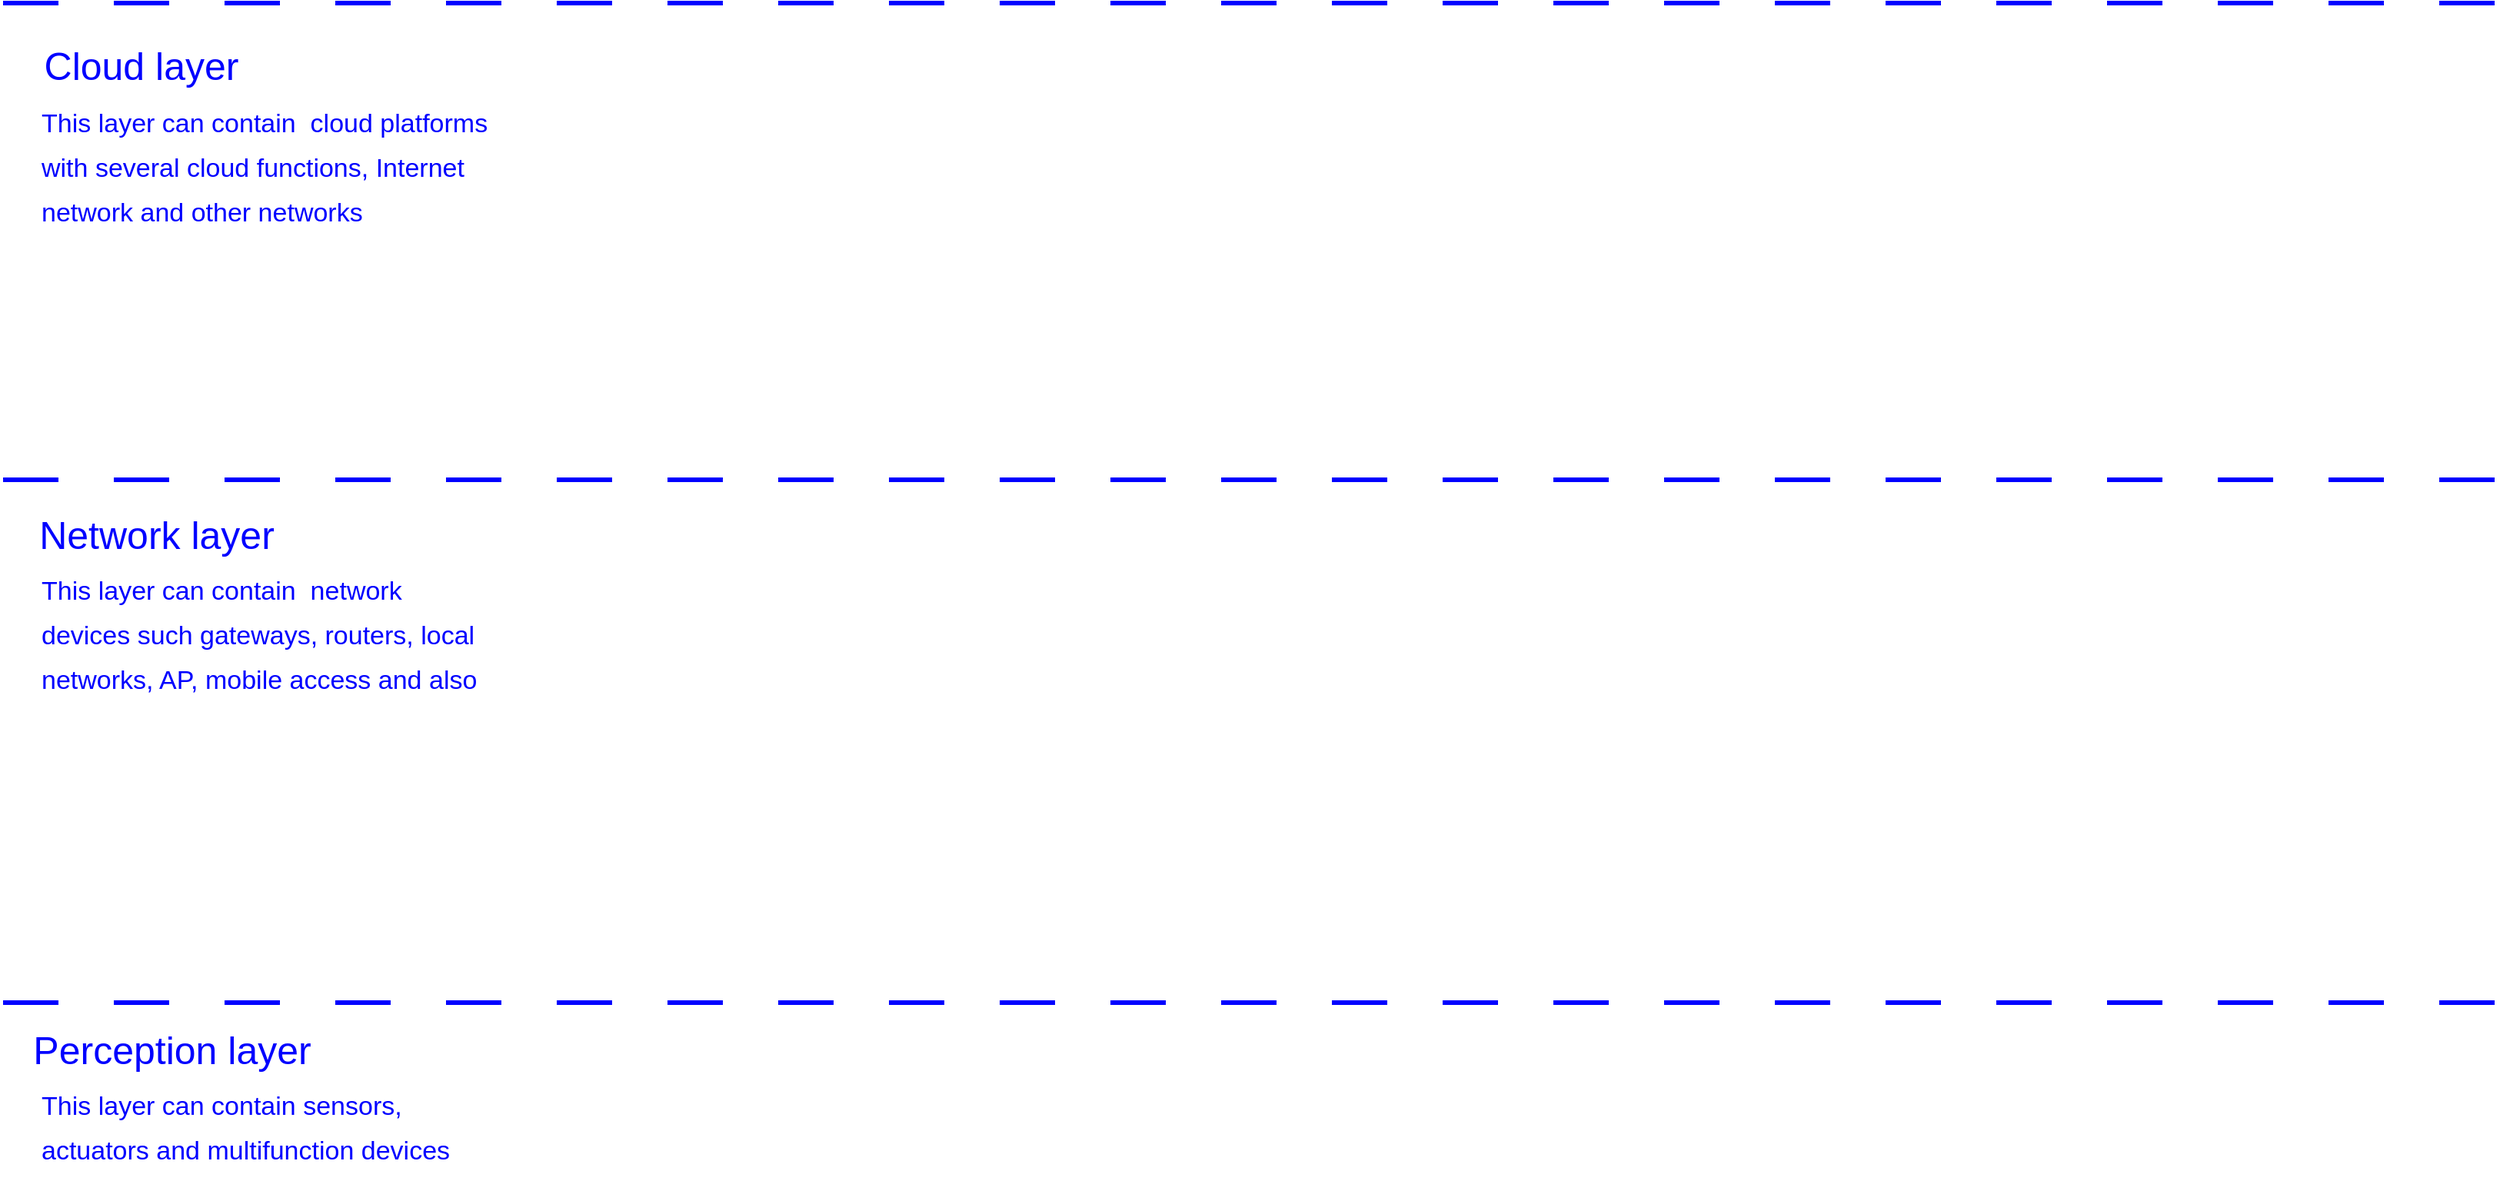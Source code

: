 <mxfile version="21.2.1" type="device">
  <diagram name="Página-1" id="02QQTQO9qK3oBrQuLag6">
    <mxGraphModel dx="2120" dy="2480" grid="1" gridSize="10" guides="1" tooltips="1" connect="1" arrows="1" fold="1" page="1" pageScale="1" pageWidth="827" pageHeight="1169" math="0" shadow="0">
      <root>
        <mxCell id="0" />
        <mxCell id="1" parent="0" />
        <mxCell id="A1NNTCfy7w9Hnv3MBqFs-9" value="" style="group;movable=1;resizable=1;rotatable=1;deletable=1;editable=1;locked=0;connectable=1;" connectable="0" vertex="1" parent="1">
          <mxGeometry x="10" y="-390" width="1620" height="115" as="geometry" />
        </mxCell>
        <mxCell id="A1NNTCfy7w9Hnv3MBqFs-10" value="" style="group" vertex="1" connectable="0" parent="A1NNTCfy7w9Hnv3MBqFs-9">
          <mxGeometry width="1620" height="45" as="geometry" />
        </mxCell>
        <mxCell id="A1NNTCfy7w9Hnv3MBqFs-11" value="" style="endArrow=none;dashed=1;html=1;rounded=0;dashPattern=12 12;strokeColor=#0000FF;strokeWidth=3;" edge="1" parent="A1NNTCfy7w9Hnv3MBqFs-10">
          <mxGeometry width="50" height="50" relative="1" as="geometry">
            <mxPoint as="sourcePoint" />
            <mxPoint x="1620" as="targetPoint" />
          </mxGeometry>
        </mxCell>
        <mxCell id="A1NNTCfy7w9Hnv3MBqFs-12" value="Perception layer" style="text;html=1;strokeColor=none;fillColor=none;align=center;verticalAlign=middle;whiteSpace=wrap;rounded=0;fontSize=25;fontColor=#0000FF;" vertex="1" parent="A1NNTCfy7w9Hnv3MBqFs-10">
          <mxGeometry y="15" width="220" height="30" as="geometry" />
        </mxCell>
        <mxCell id="A1NNTCfy7w9Hnv3MBqFs-13" value="&lt;h1&gt;&lt;span style=&quot;font-weight: 400;&quot;&gt;&lt;font color=&quot;#0000ff&quot; style=&quot;font-size: 17px;&quot;&gt;This layer can contain sensors, actuators and multifunction devices&lt;/font&gt;&lt;/span&gt;&lt;/h1&gt;" style="text;html=1;strokeColor=none;fillColor=none;spacing=5;spacingTop=-20;whiteSpace=wrap;overflow=hidden;rounded=0;" vertex="1" parent="A1NNTCfy7w9Hnv3MBqFs-9">
          <mxGeometry x="20" y="45" width="300" height="70" as="geometry" />
        </mxCell>
        <mxCell id="A1NNTCfy7w9Hnv3MBqFs-15" value="" style="group" vertex="1" connectable="0" parent="1">
          <mxGeometry x="10" y="-730" width="1620" height="150" as="geometry" />
        </mxCell>
        <mxCell id="A1NNTCfy7w9Hnv3MBqFs-5" value="" style="group" vertex="1" connectable="0" parent="A1NNTCfy7w9Hnv3MBqFs-15">
          <mxGeometry width="1620" height="50" as="geometry" />
        </mxCell>
        <mxCell id="A1NNTCfy7w9Hnv3MBqFs-14" value="" style="group" vertex="1" connectable="0" parent="A1NNTCfy7w9Hnv3MBqFs-5">
          <mxGeometry width="1620" height="50" as="geometry" />
        </mxCell>
        <mxCell id="A1NNTCfy7w9Hnv3MBqFs-6" value="" style="endArrow=none;dashed=1;html=1;rounded=0;dashPattern=12 12;strokeColor=#0000FF;strokeWidth=3;" edge="1" parent="A1NNTCfy7w9Hnv3MBqFs-14">
          <mxGeometry width="50" height="50" relative="1" as="geometry">
            <mxPoint as="sourcePoint" />
            <mxPoint x="1620" as="targetPoint" />
          </mxGeometry>
        </mxCell>
        <mxCell id="A1NNTCfy7w9Hnv3MBqFs-7" value="Network layer" style="text;html=1;strokeColor=none;fillColor=none;align=center;verticalAlign=middle;whiteSpace=wrap;rounded=0;fontSize=25;fontColor=#0000FF;" vertex="1" parent="A1NNTCfy7w9Hnv3MBqFs-14">
          <mxGeometry x="10" y="20" width="180" height="30" as="geometry" />
        </mxCell>
        <mxCell id="A1NNTCfy7w9Hnv3MBqFs-8" value="&lt;h1&gt;&lt;span style=&quot;font-weight: 400;&quot;&gt;&lt;font color=&quot;#0000ff&quot; style=&quot;font-size: 17px;&quot;&gt;This layer can contain &amp;nbsp;network devices such gateways, routers, local networks, AP, mobile access and also fog devices&lt;/font&gt;&lt;/span&gt;&lt;/h1&gt;" style="text;html=1;strokeColor=none;fillColor=none;spacing=5;spacingTop=-20;whiteSpace=wrap;overflow=hidden;rounded=0;" vertex="1" parent="A1NNTCfy7w9Hnv3MBqFs-15">
          <mxGeometry x="20" y="50" width="300" height="100" as="geometry" />
        </mxCell>
        <mxCell id="A1NNTCfy7w9Hnv3MBqFs-17" value="" style="group" vertex="1" connectable="0" parent="1">
          <mxGeometry x="10" y="-1040" width="1620" height="156" as="geometry" />
        </mxCell>
        <mxCell id="A1NNTCfy7w9Hnv3MBqFs-1" value="" style="group" vertex="1" connectable="0" parent="A1NNTCfy7w9Hnv3MBqFs-17">
          <mxGeometry width="1620" height="55" as="geometry" />
        </mxCell>
        <mxCell id="A1NNTCfy7w9Hnv3MBqFs-16" value="" style="group" vertex="1" connectable="0" parent="A1NNTCfy7w9Hnv3MBqFs-1">
          <mxGeometry width="1620" height="55" as="geometry" />
        </mxCell>
        <mxCell id="A1NNTCfy7w9Hnv3MBqFs-2" value="" style="endArrow=none;dashed=1;html=1;rounded=0;dashPattern=12 12;strokeColor=#0000FF;strokeWidth=3;" edge="1" parent="A1NNTCfy7w9Hnv3MBqFs-16">
          <mxGeometry width="50" height="50" relative="1" as="geometry">
            <mxPoint as="sourcePoint" />
            <mxPoint x="1620" as="targetPoint" />
          </mxGeometry>
        </mxCell>
        <mxCell id="A1NNTCfy7w9Hnv3MBqFs-3" value="Cloud layer" style="text;html=1;strokeColor=none;fillColor=none;align=center;verticalAlign=middle;whiteSpace=wrap;rounded=0;fontSize=25;fontColor=#0000FF;" vertex="1" parent="A1NNTCfy7w9Hnv3MBqFs-16">
          <mxGeometry y="25" width="180" height="30" as="geometry" />
        </mxCell>
        <mxCell id="A1NNTCfy7w9Hnv3MBqFs-4" value="&lt;h1&gt;&lt;span style=&quot;font-weight: 400;&quot;&gt;&lt;font color=&quot;#0000ff&quot; style=&quot;font-size: 17px;&quot;&gt;This layer can contain &amp;nbsp;cloud platforms with several cloud functions, Internet network and other networks&lt;/font&gt;&lt;/span&gt;&lt;/h1&gt;" style="text;html=1;strokeColor=none;fillColor=none;spacing=5;spacingTop=-20;whiteSpace=wrap;overflow=hidden;rounded=0;" vertex="1" parent="A1NNTCfy7w9Hnv3MBqFs-17">
          <mxGeometry x="20" y="56" width="300" height="100" as="geometry" />
        </mxCell>
      </root>
    </mxGraphModel>
  </diagram>
</mxfile>
